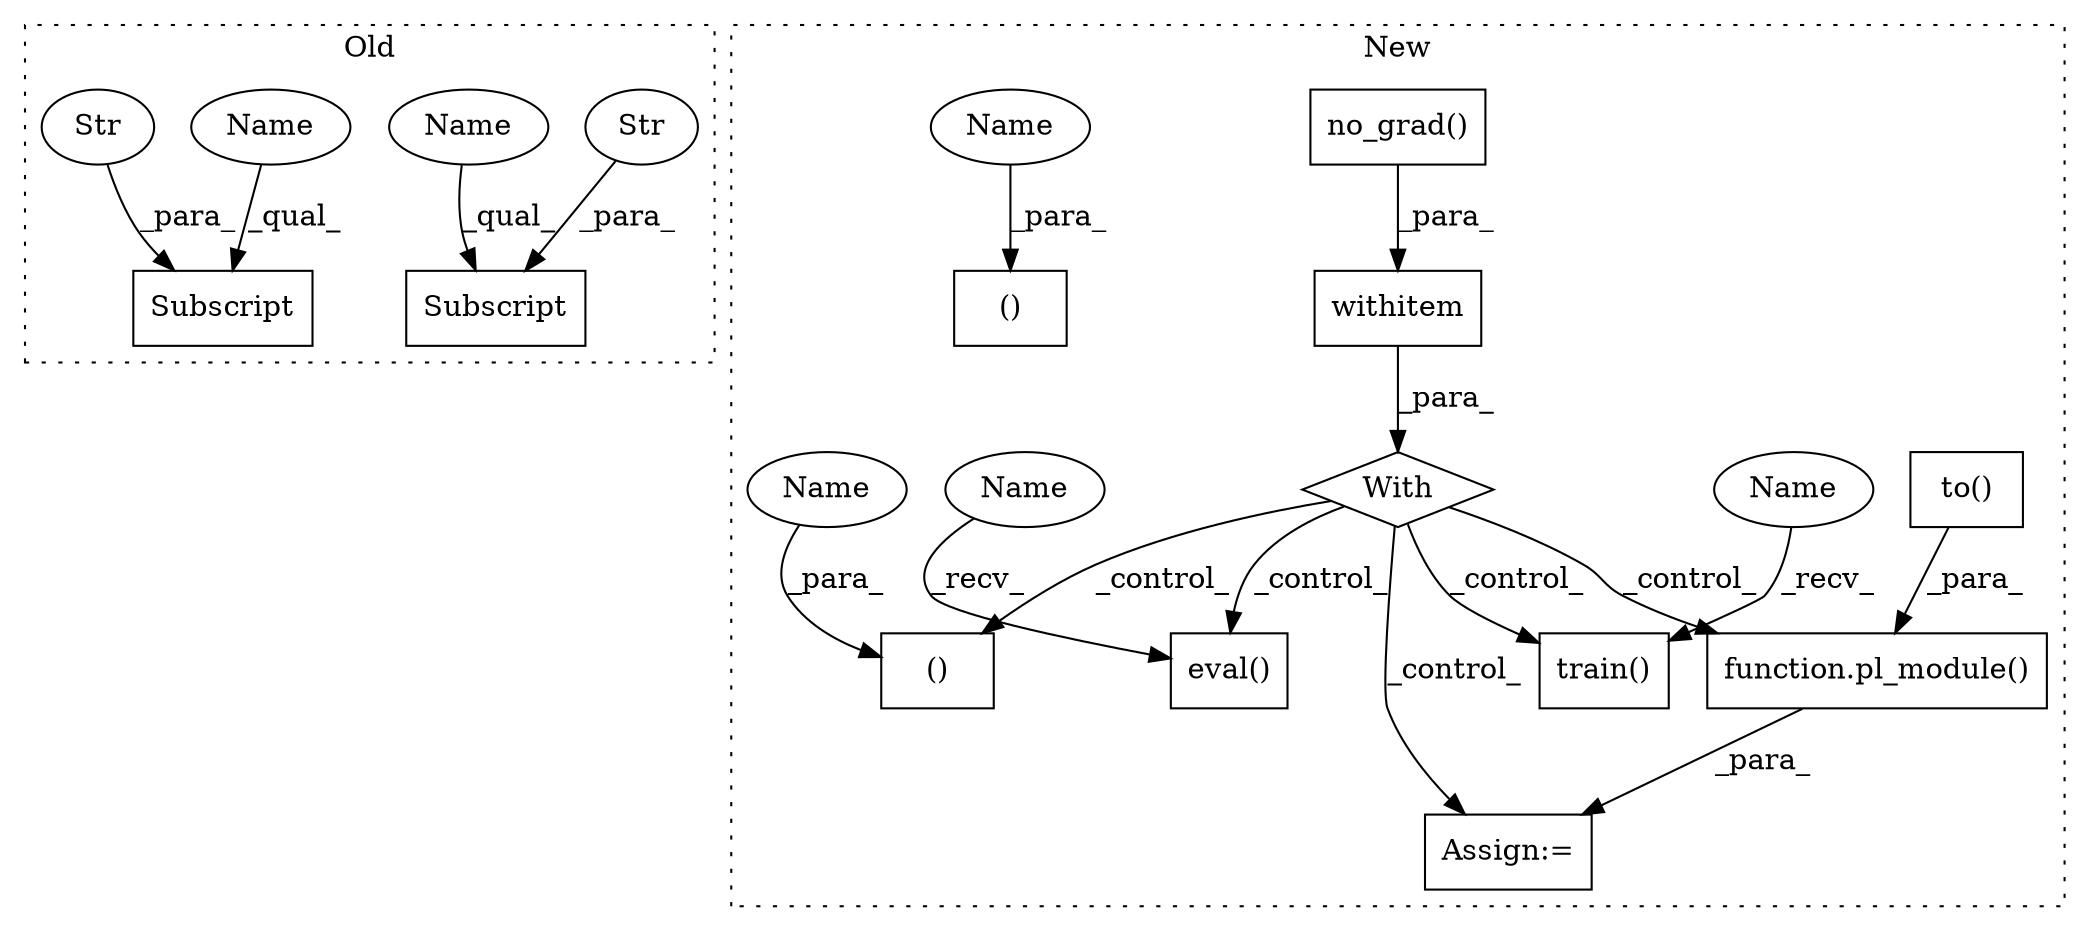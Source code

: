digraph G {
subgraph cluster0 {
1 [label="Subscript" a="63" s="3534,0" l="16,0" shape="box"];
6 [label="Str" a="66" s="3542" l="7" shape="ellipse"];
12 [label="Subscript" a="63" s="3570,0" l="25,0" shape="box"];
13 [label="Str" a="66" s="3578" l="16" shape="ellipse"];
15 [label="Name" a="87" s="3534" l="7" shape="ellipse"];
16 [label="Name" a="87" s="3570" l="7" shape="ellipse"];
label = "Old";
style="dotted";
}
subgraph cluster1 {
2 [label="no_grad()" a="75" s="3372" l="15" shape="box"];
3 [label="With" a="39" s="3367,3377" l="5,28" shape="diamond"];
4 [label="withitem" a="49" s="3372" l="5" shape="box"];
5 [label="Assign:=" a="68" s="3442" l="6" shape="box"];
7 [label="eval()" a="75" s="3405" l="16" shape="box"];
8 [label="function.pl_module()" a="75" s="3448,3459" l="10,1" shape="box"];
9 [label="to()" a="75" s="3332,3353" l="5,1" shape="box"];
10 [label="train()" a="75" s="3477" l="17" shape="box"];
11 [label="()" a="54" s="3442" l="3" shape="box"];
14 [label="()" a="54" s="3304" l="3" shape="box"];
17 [label="Name" a="87" s="3405" l="9" shape="ellipse"];
18 [label="Name" a="87" s="3477" l="9" shape="ellipse"];
19 [label="Name" a="87" s="3444" l="1" shape="ellipse"];
20 [label="Name" a="87" s="3306" l="1" shape="ellipse"];
label = "New";
style="dotted";
}
2 -> 4 [label="_para_"];
3 -> 8 [label="_control_"];
3 -> 10 [label="_control_"];
3 -> 7 [label="_control_"];
3 -> 11 [label="_control_"];
3 -> 5 [label="_control_"];
4 -> 3 [label="_para_"];
6 -> 1 [label="_para_"];
8 -> 5 [label="_para_"];
9 -> 8 [label="_para_"];
13 -> 12 [label="_para_"];
15 -> 1 [label="_qual_"];
16 -> 12 [label="_qual_"];
17 -> 7 [label="_recv_"];
18 -> 10 [label="_recv_"];
19 -> 11 [label="_para_"];
20 -> 14 [label="_para_"];
}